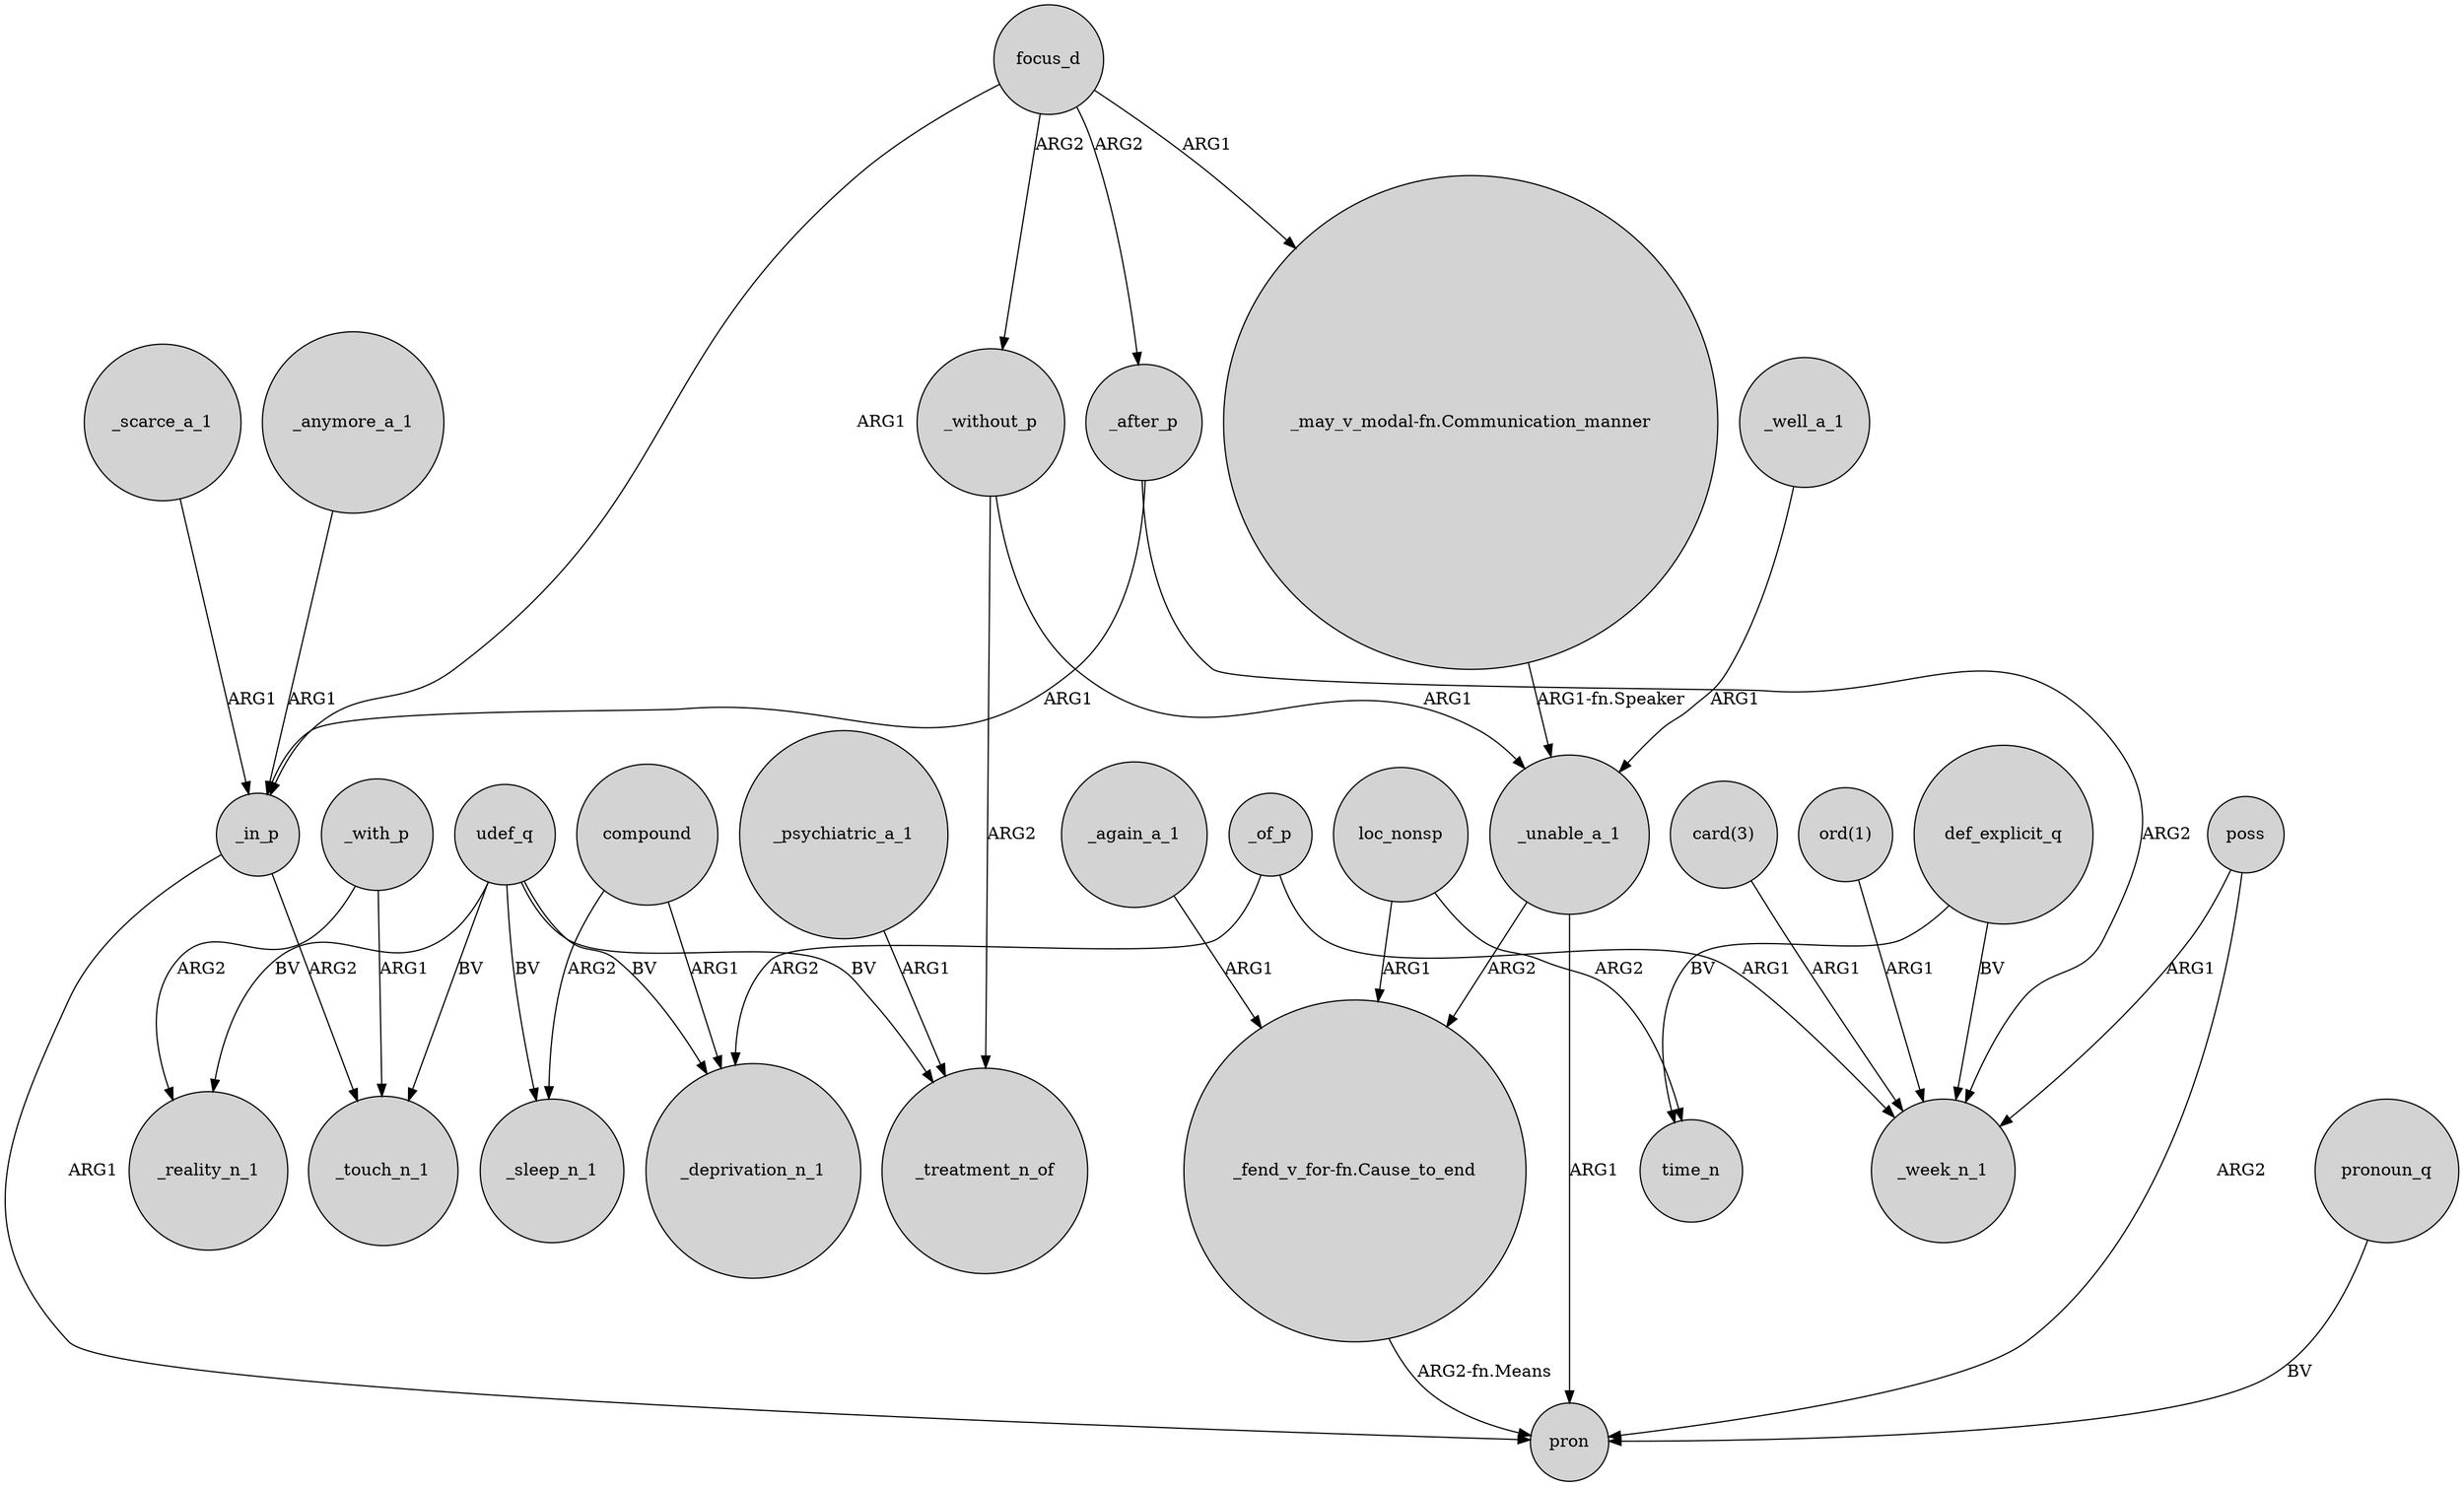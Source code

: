 digraph {
	node [shape=circle style=filled]
	udef_q -> _touch_n_1 [label=BV]
	udef_q -> _deprivation_n_1 [label=BV]
	_with_p -> _reality_n_1 [label=ARG2]
	def_explicit_q -> _week_n_1 [label=BV]
	_without_p -> _unable_a_1 [label=ARG1]
	_of_p -> _deprivation_n_1 [label=ARG2]
	_after_p -> _week_n_1 [label=ARG2]
	udef_q -> _sleep_n_1 [label=BV]
	_scarce_a_1 -> _in_p [label=ARG1]
	focus_d -> _in_p [label=ARG1]
	_of_p -> _week_n_1 [label=ARG1]
	focus_d -> _without_p [label=ARG2]
	udef_q -> _reality_n_1 [label=BV]
	"_may_v_modal-fn.Communication_manner" -> _unable_a_1 [label="ARG1-fn.Speaker"]
	pronoun_q -> pron [label=BV]
	poss -> _week_n_1 [label=ARG1]
	poss -> pron [label=ARG2]
	_again_a_1 -> "_fend_v_for-fn.Cause_to_end" [label=ARG1]
	compound -> _deprivation_n_1 [label=ARG1]
	_with_p -> _touch_n_1 [label=ARG1]
	_without_p -> _treatment_n_of [label=ARG2]
	_unable_a_1 -> pron [label=ARG1]
	focus_d -> _after_p [label=ARG2]
	_unable_a_1 -> "_fend_v_for-fn.Cause_to_end" [label=ARG2]
	"_fend_v_for-fn.Cause_to_end" -> pron [label="ARG2-fn.Means"]
	_well_a_1 -> _unable_a_1 [label=ARG1]
	_anymore_a_1 -> _in_p [label=ARG1]
	_psychiatric_a_1 -> _treatment_n_of [label=ARG1]
	loc_nonsp -> "_fend_v_for-fn.Cause_to_end" [label=ARG1]
	def_explicit_q -> time_n [label=BV]
	udef_q -> _treatment_n_of [label=BV]
	_after_p -> _in_p [label=ARG1]
	loc_nonsp -> time_n [label=ARG2]
	compound -> _sleep_n_1 [label=ARG2]
	_in_p -> _touch_n_1 [label=ARG2]
	_in_p -> pron [label=ARG1]
	focus_d -> "_may_v_modal-fn.Communication_manner" [label=ARG1]
	"card(3)" -> _week_n_1 [label=ARG1]
	"ord(1)" -> _week_n_1 [label=ARG1]
}
